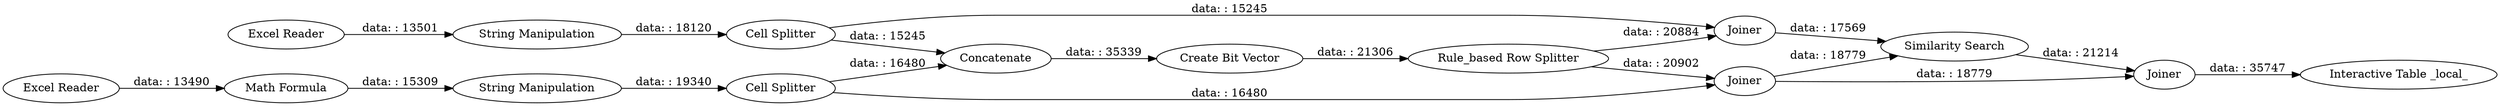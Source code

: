 digraph {
	"-5226722964434707307_9" [label="Similarity Search"]
	"-5226722964434707307_1" [label="Excel Reader"]
	"-5226722964434707307_15" [label="String Manipulation"]
	"-5226722964434707307_6" [label="Cell Splitter"]
	"-5226722964434707307_7" [label="Create Bit Vector"]
	"-5226722964434707307_14" [label=Joiner]
	"-5226722964434707307_13" [label=Joiner]
	"-5226722964434707307_16" [label="Interactive Table _local_"]
	"-5226722964434707307_2" [label="Excel Reader"]
	"-5226722964434707307_12" [label="Rule_based Row Splitter"]
	"-5226722964434707307_11" [label=Concatenate]
	"-5226722964434707307_10" [label=Joiner]
	"-5226722964434707307_17" [label="Math Formula"]
	"-5226722964434707307_5" [label="String Manipulation"]
	"-5226722964434707307_4" [label="Cell Splitter"]
	"-5226722964434707307_6" -> "-5226722964434707307_11" [label="data: : 16480"]
	"-5226722964434707307_12" -> "-5226722964434707307_13" [label="data: : 20902"]
	"-5226722964434707307_14" -> "-5226722964434707307_16" [label="data: : 35747"]
	"-5226722964434707307_13" -> "-5226722964434707307_14" [label="data: : 18779"]
	"-5226722964434707307_4" -> "-5226722964434707307_11" [label="data: : 15245"]
	"-5226722964434707307_1" -> "-5226722964434707307_15" [label="data: : 13501"]
	"-5226722964434707307_9" -> "-5226722964434707307_14" [label="data: : 21214"]
	"-5226722964434707307_12" -> "-5226722964434707307_10" [label="data: : 20884"]
	"-5226722964434707307_13" -> "-5226722964434707307_9" [label="data: : 18779"]
	"-5226722964434707307_2" -> "-5226722964434707307_17" [label="data: : 13490"]
	"-5226722964434707307_7" -> "-5226722964434707307_12" [label="data: : 21306"]
	"-5226722964434707307_6" -> "-5226722964434707307_13" [label="data: : 16480"]
	"-5226722964434707307_11" -> "-5226722964434707307_7" [label="data: : 35339"]
	"-5226722964434707307_15" -> "-5226722964434707307_4" [label="data: : 18120"]
	"-5226722964434707307_10" -> "-5226722964434707307_9" [label="data: : 17569"]
	"-5226722964434707307_4" -> "-5226722964434707307_10" [label="data: : 15245"]
	"-5226722964434707307_5" -> "-5226722964434707307_6" [label="data: : 19340"]
	"-5226722964434707307_17" -> "-5226722964434707307_5" [label="data: : 15309"]
	rankdir=LR
}
